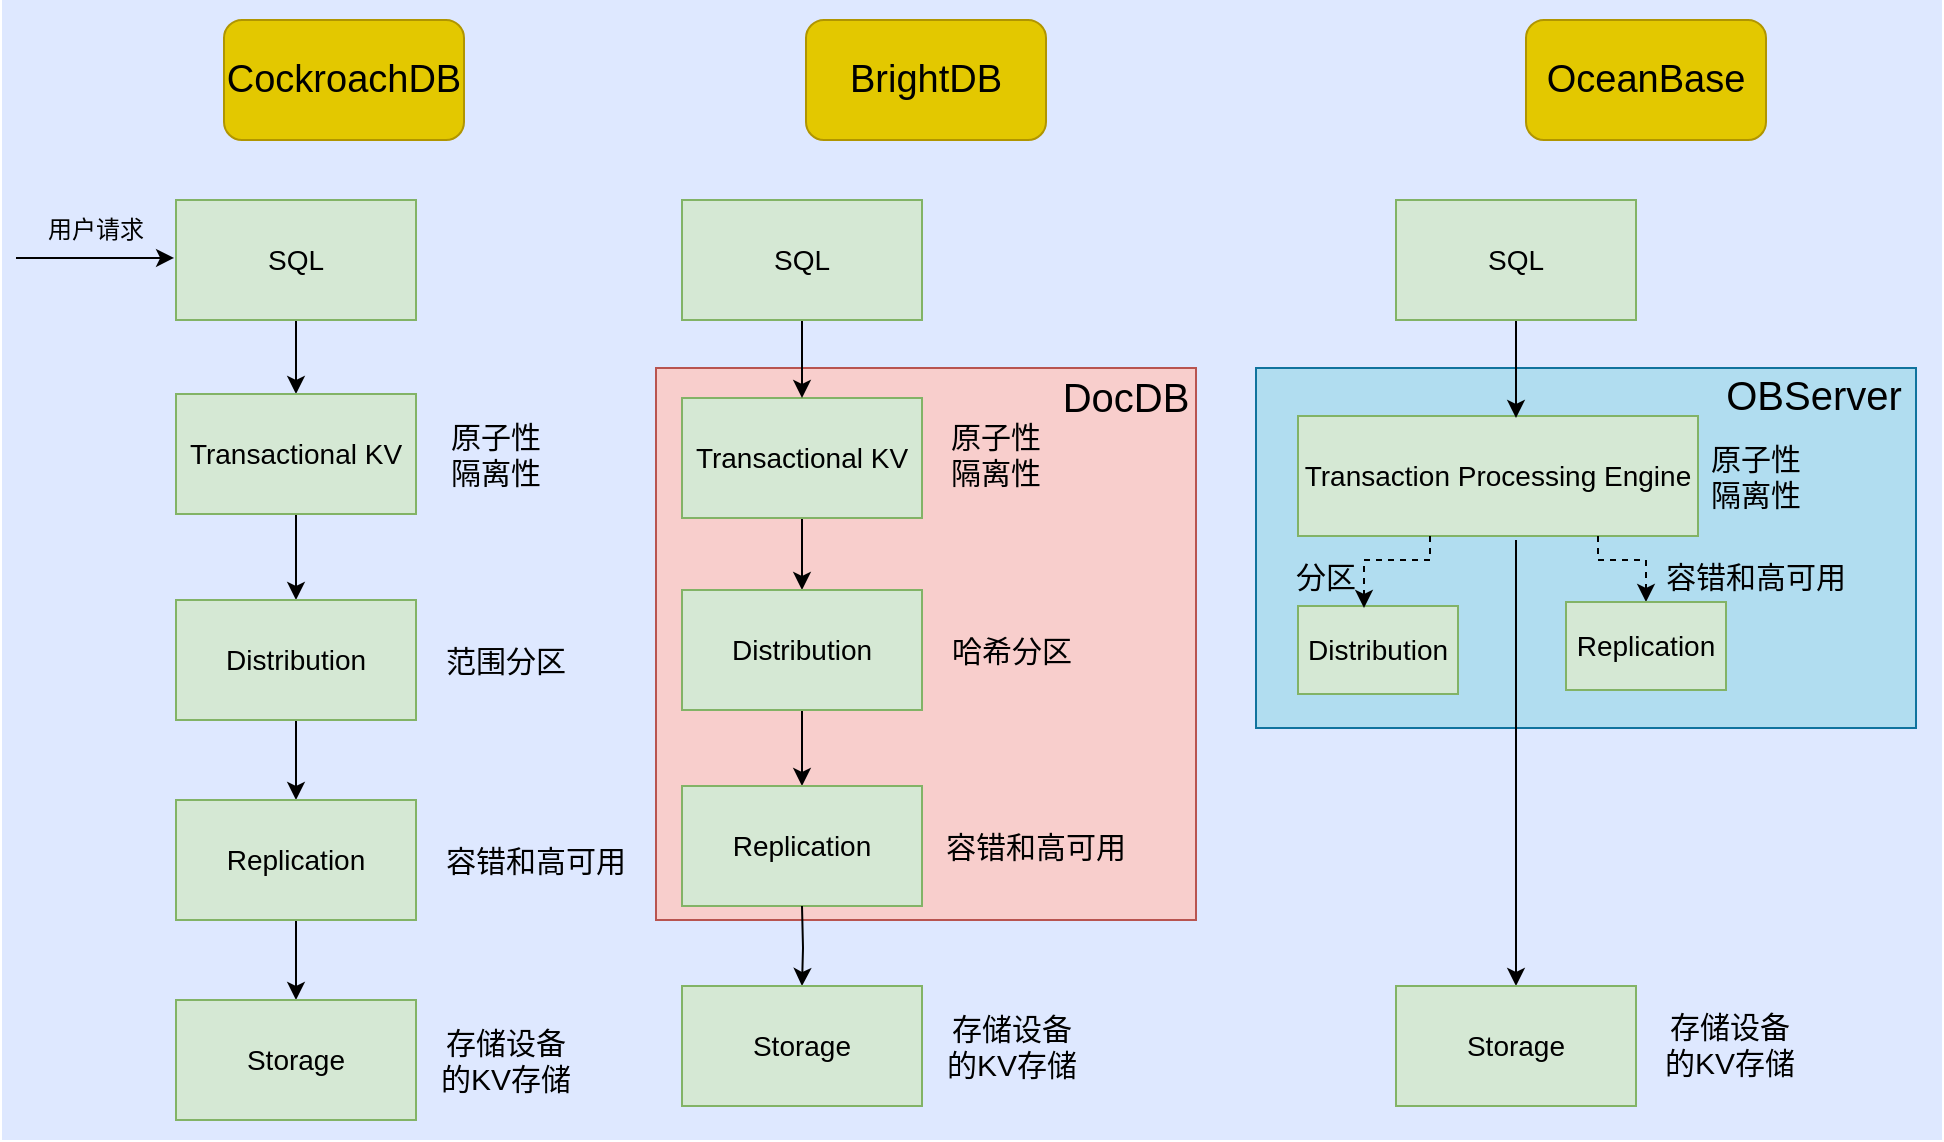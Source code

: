 <mxfile version="21.2.1" type="device">
  <diagram name="第 1 页" id="cEt3Nz3WwedlIwdMNucJ">
    <mxGraphModel dx="1434" dy="836" grid="1" gridSize="10" guides="1" tooltips="1" connect="1" arrows="1" fold="1" page="1" pageScale="1" pageWidth="827" pageHeight="1169" math="0" shadow="0">
      <root>
        <mxCell id="0" />
        <mxCell id="1" parent="0" />
        <mxCell id="vTA0ca2uMa9dXZxPH0jg-17" value="" style="fillColor=#DEE8FF;strokeColor=none" vertex="1" parent="1">
          <mxGeometry x="243" y="70" width="970" height="570" as="geometry" />
        </mxCell>
        <mxCell id="vTA0ca2uMa9dXZxPH0jg-26" value="" style="rounded=0;whiteSpace=wrap;html=1;fontFamily=Helvetica;fontSize=12;fillColor=#f8cecc;strokeColor=#b85450;" vertex="1" parent="1">
          <mxGeometry x="570" y="254" width="270" height="276" as="geometry" />
        </mxCell>
        <mxCell id="vTA0ca2uMa9dXZxPH0jg-1" value="" style="edgeStyle=orthogonalEdgeStyle;rounded=0;orthogonalLoop=1;jettySize=auto;html=1;" edge="1" parent="1" source="vTA0ca2uMa9dXZxPH0jg-2" target="vTA0ca2uMa9dXZxPH0jg-4">
          <mxGeometry relative="1" as="geometry" />
        </mxCell>
        <mxCell id="vTA0ca2uMa9dXZxPH0jg-2" value="SQL" style="rounded=0;whiteSpace=wrap;html=1;fillColor=#d5e8d4;strokeColor=#82b366;fontSize=14;" vertex="1" parent="1">
          <mxGeometry x="330" y="170" width="120" height="60" as="geometry" />
        </mxCell>
        <mxCell id="vTA0ca2uMa9dXZxPH0jg-3" value="" style="edgeStyle=orthogonalEdgeStyle;rounded=0;orthogonalLoop=1;jettySize=auto;html=1;" edge="1" parent="1" source="vTA0ca2uMa9dXZxPH0jg-4" target="vTA0ca2uMa9dXZxPH0jg-6">
          <mxGeometry relative="1" as="geometry" />
        </mxCell>
        <mxCell id="vTA0ca2uMa9dXZxPH0jg-4" value="Transactional KV" style="rounded=0;whiteSpace=wrap;html=1;fillColor=#d5e8d4;strokeColor=#82b366;fontSize=14;" vertex="1" parent="1">
          <mxGeometry x="330" y="267" width="120" height="60" as="geometry" />
        </mxCell>
        <mxCell id="vTA0ca2uMa9dXZxPH0jg-5" value="" style="edgeStyle=orthogonalEdgeStyle;rounded=0;orthogonalLoop=1;jettySize=auto;html=1;" edge="1" parent="1" source="vTA0ca2uMa9dXZxPH0jg-6" target="vTA0ca2uMa9dXZxPH0jg-11">
          <mxGeometry relative="1" as="geometry" />
        </mxCell>
        <mxCell id="vTA0ca2uMa9dXZxPH0jg-6" value="Distribution" style="rounded=0;whiteSpace=wrap;html=1;fillColor=#d5e8d4;strokeColor=#82b366;fontSize=14;" vertex="1" parent="1">
          <mxGeometry x="330" y="370" width="120" height="60" as="geometry" />
        </mxCell>
        <mxCell id="vTA0ca2uMa9dXZxPH0jg-7" value="" style="endArrow=classic;html=1;rounded=0;entryX=-0.008;entryY=0.883;entryDx=0;entryDy=0;entryPerimeter=0;" edge="1" parent="1">
          <mxGeometry width="50" height="50" relative="1" as="geometry">
            <mxPoint x="250" y="199" as="sourcePoint" />
            <mxPoint x="329.04" y="198.98" as="targetPoint" />
          </mxGeometry>
        </mxCell>
        <mxCell id="vTA0ca2uMa9dXZxPH0jg-8" value="用户请求" style="text;html=1;strokeColor=none;fillColor=none;align=center;verticalAlign=middle;whiteSpace=wrap;rounded=0;" vertex="1" parent="1">
          <mxGeometry x="260" y="170" width="60" height="30" as="geometry" />
        </mxCell>
        <mxCell id="vTA0ca2uMa9dXZxPH0jg-9" value="原子性&lt;br style=&quot;font-size: 15px;&quot;&gt;隔离性" style="text;html=1;strokeColor=none;fillColor=none;align=center;verticalAlign=middle;whiteSpace=wrap;rounded=0;fontSize=15;" vertex="1" parent="1">
          <mxGeometry x="460" y="282" width="60" height="30" as="geometry" />
        </mxCell>
        <mxCell id="vTA0ca2uMa9dXZxPH0jg-10" value="" style="edgeStyle=orthogonalEdgeStyle;rounded=0;orthogonalLoop=1;jettySize=auto;html=1;" edge="1" parent="1" source="vTA0ca2uMa9dXZxPH0jg-11" target="vTA0ca2uMa9dXZxPH0jg-12">
          <mxGeometry relative="1" as="geometry" />
        </mxCell>
        <mxCell id="vTA0ca2uMa9dXZxPH0jg-11" value="Replication" style="rounded=0;whiteSpace=wrap;html=1;fillColor=#d5e8d4;strokeColor=#82b366;fontSize=14;" vertex="1" parent="1">
          <mxGeometry x="330" y="470" width="120" height="60" as="geometry" />
        </mxCell>
        <mxCell id="vTA0ca2uMa9dXZxPH0jg-12" value="Storage" style="rounded=0;whiteSpace=wrap;html=1;fillColor=#d5e8d4;strokeColor=#82b366;fontSize=14;" vertex="1" parent="1">
          <mxGeometry x="330" y="570" width="120" height="60" as="geometry" />
        </mxCell>
        <mxCell id="vTA0ca2uMa9dXZxPH0jg-13" value="范围分区" style="text;html=1;strokeColor=none;fillColor=none;align=center;verticalAlign=middle;whiteSpace=wrap;rounded=0;fontSize=15;" vertex="1" parent="1">
          <mxGeometry x="460" y="385" width="70" height="30" as="geometry" />
        </mxCell>
        <mxCell id="vTA0ca2uMa9dXZxPH0jg-14" value="容错和高可用" style="text;html=1;strokeColor=none;fillColor=none;align=center;verticalAlign=middle;whiteSpace=wrap;rounded=0;fontSize=15;" vertex="1" parent="1">
          <mxGeometry x="460" y="485" width="100" height="30" as="geometry" />
        </mxCell>
        <mxCell id="vTA0ca2uMa9dXZxPH0jg-15" value="存储设备的KV存储" style="text;html=1;strokeColor=none;fillColor=none;align=center;verticalAlign=middle;whiteSpace=wrap;rounded=0;fontSize=15;" vertex="1" parent="1">
          <mxGeometry x="460" y="585" width="70" height="30" as="geometry" />
        </mxCell>
        <mxCell id="vTA0ca2uMa9dXZxPH0jg-16" value="CockroachDB" style="rounded=1;whiteSpace=wrap;html=1;fillColor=#e3c800;strokeColor=#B09500;fontSize=19;fontColor=#000000;" vertex="1" parent="1">
          <mxGeometry x="354" y="80" width="120" height="60" as="geometry" />
        </mxCell>
        <mxCell id="vTA0ca2uMa9dXZxPH0jg-18" value="" style="edgeStyle=orthogonalEdgeStyle;rounded=0;orthogonalLoop=1;jettySize=auto;html=1;" edge="1" parent="1" source="vTA0ca2uMa9dXZxPH0jg-19" target="vTA0ca2uMa9dXZxPH0jg-21">
          <mxGeometry relative="1" as="geometry" />
        </mxCell>
        <mxCell id="vTA0ca2uMa9dXZxPH0jg-19" value="Transactional KV" style="rounded=0;whiteSpace=wrap;html=1;fillColor=#d5e8d4;strokeColor=#82b366;fontSize=14;" vertex="1" parent="1">
          <mxGeometry x="583" y="269" width="120" height="60" as="geometry" />
        </mxCell>
        <mxCell id="vTA0ca2uMa9dXZxPH0jg-20" value="" style="edgeStyle=orthogonalEdgeStyle;rounded=0;orthogonalLoop=1;jettySize=auto;html=1;" edge="1" parent="1" source="vTA0ca2uMa9dXZxPH0jg-21" target="vTA0ca2uMa9dXZxPH0jg-23">
          <mxGeometry relative="1" as="geometry" />
        </mxCell>
        <mxCell id="vTA0ca2uMa9dXZxPH0jg-21" value="Distribution" style="rounded=0;whiteSpace=wrap;html=1;fillColor=#d5e8d4;strokeColor=#82b366;fontSize=14;" vertex="1" parent="1">
          <mxGeometry x="583" y="365" width="120" height="60" as="geometry" />
        </mxCell>
        <mxCell id="vTA0ca2uMa9dXZxPH0jg-22" value="原子性&lt;br style=&quot;font-size: 15px;&quot;&gt;隔离性" style="text;html=1;strokeColor=none;fillColor=none;align=center;verticalAlign=middle;whiteSpace=wrap;rounded=0;fontSize=15;" vertex="1" parent="1">
          <mxGeometry x="710" y="282" width="60" height="30" as="geometry" />
        </mxCell>
        <mxCell id="vTA0ca2uMa9dXZxPH0jg-23" value="Replication" style="rounded=0;whiteSpace=wrap;html=1;fillColor=#d5e8d4;strokeColor=#82b366;fontSize=14;" vertex="1" parent="1">
          <mxGeometry x="583" y="463" width="120" height="60" as="geometry" />
        </mxCell>
        <mxCell id="vTA0ca2uMa9dXZxPH0jg-24" value="哈希分区" style="text;html=1;strokeColor=none;fillColor=none;align=center;verticalAlign=middle;whiteSpace=wrap;rounded=0;fontSize=15;" vertex="1" parent="1">
          <mxGeometry x="713" y="380" width="70" height="30" as="geometry" />
        </mxCell>
        <mxCell id="vTA0ca2uMa9dXZxPH0jg-25" value="容错和高可用" style="text;html=1;strokeColor=none;fillColor=none;align=center;verticalAlign=middle;whiteSpace=wrap;rounded=0;fontSize=15;" vertex="1" parent="1">
          <mxGeometry x="710" y="478" width="100" height="30" as="geometry" />
        </mxCell>
        <mxCell id="vTA0ca2uMa9dXZxPH0jg-27" value="&lt;font style=&quot;font-size: 20px;&quot;&gt;DocDB&lt;/font&gt;" style="text;html=1;strokeColor=none;fillColor=none;align=center;verticalAlign=middle;whiteSpace=wrap;rounded=0;fontSize=12;fontFamily=Helvetica;fontColor=default;" vertex="1" parent="1">
          <mxGeometry x="775" y="253" width="60" height="30" as="geometry" />
        </mxCell>
        <mxCell id="vTA0ca2uMa9dXZxPH0jg-28" value="BrightDB" style="rounded=1;whiteSpace=wrap;html=1;fillColor=#e3c800;strokeColor=#B09500;fontSize=19;fontColor=#000000;" vertex="1" parent="1">
          <mxGeometry x="645" y="80" width="120" height="60" as="geometry" />
        </mxCell>
        <mxCell id="vTA0ca2uMa9dXZxPH0jg-29" value="OceanBase" style="rounded=1;whiteSpace=wrap;html=1;fillColor=#e3c800;strokeColor=#B09500;fontSize=19;fontColor=#000000;" vertex="1" parent="1">
          <mxGeometry x="1005" y="80" width="120" height="60" as="geometry" />
        </mxCell>
        <mxCell id="vTA0ca2uMa9dXZxPH0jg-50" value="" style="rounded=0;whiteSpace=wrap;html=1;fontFamily=Helvetica;fontSize=12;fillColor=#b1ddf0;strokeColor=#10739e;" vertex="1" parent="1">
          <mxGeometry x="870" y="254" width="330" height="180" as="geometry" />
        </mxCell>
        <mxCell id="vTA0ca2uMa9dXZxPH0jg-52" value="Transaction Processing Engine" style="rounded=0;whiteSpace=wrap;html=1;fillColor=#d5e8d4;strokeColor=#82b366;fontSize=14;" vertex="1" parent="1">
          <mxGeometry x="891" y="278" width="200" height="60" as="geometry" />
        </mxCell>
        <mxCell id="vTA0ca2uMa9dXZxPH0jg-55" value="原子性&lt;br style=&quot;font-size: 15px;&quot;&gt;隔离性" style="text;html=1;strokeColor=none;fillColor=none;align=center;verticalAlign=middle;whiteSpace=wrap;rounded=0;fontSize=15;" vertex="1" parent="1">
          <mxGeometry x="1090" y="293" width="60" height="30" as="geometry" />
        </mxCell>
        <mxCell id="vTA0ca2uMa9dXZxPH0jg-57" value="分区" style="text;html=1;strokeColor=none;fillColor=none;align=center;verticalAlign=middle;whiteSpace=wrap;rounded=0;fontSize=15;" vertex="1" parent="1">
          <mxGeometry x="870" y="343" width="70" height="30" as="geometry" />
        </mxCell>
        <mxCell id="vTA0ca2uMa9dXZxPH0jg-58" value="容错和高可用" style="text;html=1;strokeColor=none;fillColor=none;align=center;verticalAlign=middle;whiteSpace=wrap;rounded=0;fontSize=15;" vertex="1" parent="1">
          <mxGeometry x="1070" y="343" width="100" height="30" as="geometry" />
        </mxCell>
        <mxCell id="vTA0ca2uMa9dXZxPH0jg-59" value="&lt;font style=&quot;font-size: 20px;&quot;&gt;OBServer&lt;/font&gt;" style="text;html=1;strokeColor=none;fillColor=none;align=center;verticalAlign=middle;whiteSpace=wrap;rounded=0;fontSize=12;fontFamily=Helvetica;fontColor=default;" vertex="1" parent="1">
          <mxGeometry x="1119" y="252" width="60" height="30" as="geometry" />
        </mxCell>
        <mxCell id="vTA0ca2uMa9dXZxPH0jg-61" value="" style="edgeStyle=orthogonalEdgeStyle;rounded=0;orthogonalLoop=1;jettySize=auto;html=1;entryX=0.5;entryY=0;entryDx=0;entryDy=0;" edge="1" parent="1" source="vTA0ca2uMa9dXZxPH0jg-62" target="vTA0ca2uMa9dXZxPH0jg-19">
          <mxGeometry relative="1" as="geometry">
            <mxPoint x="643" y="267" as="targetPoint" />
          </mxGeometry>
        </mxCell>
        <mxCell id="vTA0ca2uMa9dXZxPH0jg-62" value="SQL" style="rounded=0;whiteSpace=wrap;html=1;fillColor=#d5e8d4;strokeColor=#82b366;fontSize=14;" vertex="1" parent="1">
          <mxGeometry x="583" y="170" width="120" height="60" as="geometry" />
        </mxCell>
        <mxCell id="vTA0ca2uMa9dXZxPH0jg-63" value="" style="edgeStyle=orthogonalEdgeStyle;rounded=0;orthogonalLoop=1;jettySize=auto;html=1;entryX=0.5;entryY=0;entryDx=0;entryDy=0;" edge="1" parent="1" source="vTA0ca2uMa9dXZxPH0jg-64">
          <mxGeometry relative="1" as="geometry">
            <mxPoint x="1000" y="279" as="targetPoint" />
          </mxGeometry>
        </mxCell>
        <mxCell id="vTA0ca2uMa9dXZxPH0jg-64" value="SQL" style="rounded=0;whiteSpace=wrap;html=1;fillColor=#d5e8d4;strokeColor=#82b366;fontSize=14;" vertex="1" parent="1">
          <mxGeometry x="940" y="170" width="120" height="60" as="geometry" />
        </mxCell>
        <mxCell id="vTA0ca2uMa9dXZxPH0jg-65" value="" style="edgeStyle=orthogonalEdgeStyle;rounded=0;orthogonalLoop=1;jettySize=auto;html=1;" edge="1" parent="1" target="vTA0ca2uMa9dXZxPH0jg-66">
          <mxGeometry relative="1" as="geometry">
            <mxPoint x="643" y="523" as="sourcePoint" />
          </mxGeometry>
        </mxCell>
        <mxCell id="vTA0ca2uMa9dXZxPH0jg-66" value="Storage" style="rounded=0;whiteSpace=wrap;html=1;fillColor=#d5e8d4;strokeColor=#82b366;fontSize=14;" vertex="1" parent="1">
          <mxGeometry x="583" y="563" width="120" height="60" as="geometry" />
        </mxCell>
        <mxCell id="vTA0ca2uMa9dXZxPH0jg-67" value="存储设备的KV存储" style="text;html=1;strokeColor=none;fillColor=none;align=center;verticalAlign=middle;whiteSpace=wrap;rounded=0;fontSize=15;" vertex="1" parent="1">
          <mxGeometry x="713" y="578" width="70" height="30" as="geometry" />
        </mxCell>
        <mxCell id="vTA0ca2uMa9dXZxPH0jg-68" value="" style="edgeStyle=orthogonalEdgeStyle;rounded=0;orthogonalLoop=1;jettySize=auto;html=1;" edge="1" parent="1" target="vTA0ca2uMa9dXZxPH0jg-69">
          <mxGeometry relative="1" as="geometry">
            <mxPoint x="1000" y="340" as="sourcePoint" />
            <Array as="points">
              <mxPoint x="1000" y="340" />
            </Array>
          </mxGeometry>
        </mxCell>
        <mxCell id="vTA0ca2uMa9dXZxPH0jg-69" value="Storage" style="rounded=0;whiteSpace=wrap;html=1;fillColor=#d5e8d4;strokeColor=#82b366;fontSize=14;" vertex="1" parent="1">
          <mxGeometry x="940" y="563" width="120" height="60" as="geometry" />
        </mxCell>
        <mxCell id="vTA0ca2uMa9dXZxPH0jg-70" value="存储设备的KV存储" style="text;html=1;strokeColor=none;fillColor=none;align=center;verticalAlign=middle;whiteSpace=wrap;rounded=0;fontSize=15;" vertex="1" parent="1">
          <mxGeometry x="1072" y="577" width="70" height="30" as="geometry" />
        </mxCell>
        <mxCell id="vTA0ca2uMa9dXZxPH0jg-72" value="Distribution" style="rounded=0;whiteSpace=wrap;html=1;fillColor=#d5e8d4;strokeColor=#82b366;fontSize=14;" vertex="1" parent="1">
          <mxGeometry x="891" y="373" width="80" height="44" as="geometry" />
        </mxCell>
        <mxCell id="vTA0ca2uMa9dXZxPH0jg-73" value="" style="edgeStyle=orthogonalEdgeStyle;rounded=0;orthogonalLoop=1;jettySize=auto;html=1;exitX=0.75;exitY=1;exitDx=0;exitDy=0;dashed=1;" edge="1" parent="1" target="vTA0ca2uMa9dXZxPH0jg-74" source="vTA0ca2uMa9dXZxPH0jg-52">
          <mxGeometry relative="1" as="geometry">
            <mxPoint x="1090" y="340" as="sourcePoint" />
            <Array as="points">
              <mxPoint x="1041" y="350" />
              <mxPoint x="1065" y="350" />
            </Array>
          </mxGeometry>
        </mxCell>
        <mxCell id="vTA0ca2uMa9dXZxPH0jg-74" value="Replication" style="rounded=0;whiteSpace=wrap;html=1;fillColor=#d5e8d4;strokeColor=#82b366;fontSize=14;" vertex="1" parent="1">
          <mxGeometry x="1025" y="371" width="80" height="44" as="geometry" />
        </mxCell>
        <mxCell id="vTA0ca2uMa9dXZxPH0jg-77" value="" style="edgeStyle=orthogonalEdgeStyle;rounded=0;orthogonalLoop=1;jettySize=auto;html=1;exitX=0.33;exitY=1;exitDx=0;exitDy=0;dashed=1;exitPerimeter=0;" edge="1" parent="1" source="vTA0ca2uMa9dXZxPH0jg-52">
          <mxGeometry relative="1" as="geometry">
            <mxPoint x="900" y="343" as="sourcePoint" />
            <mxPoint x="924" y="374" as="targetPoint" />
            <Array as="points">
              <mxPoint x="957" y="350" />
              <mxPoint x="924" y="350" />
            </Array>
          </mxGeometry>
        </mxCell>
      </root>
    </mxGraphModel>
  </diagram>
</mxfile>

